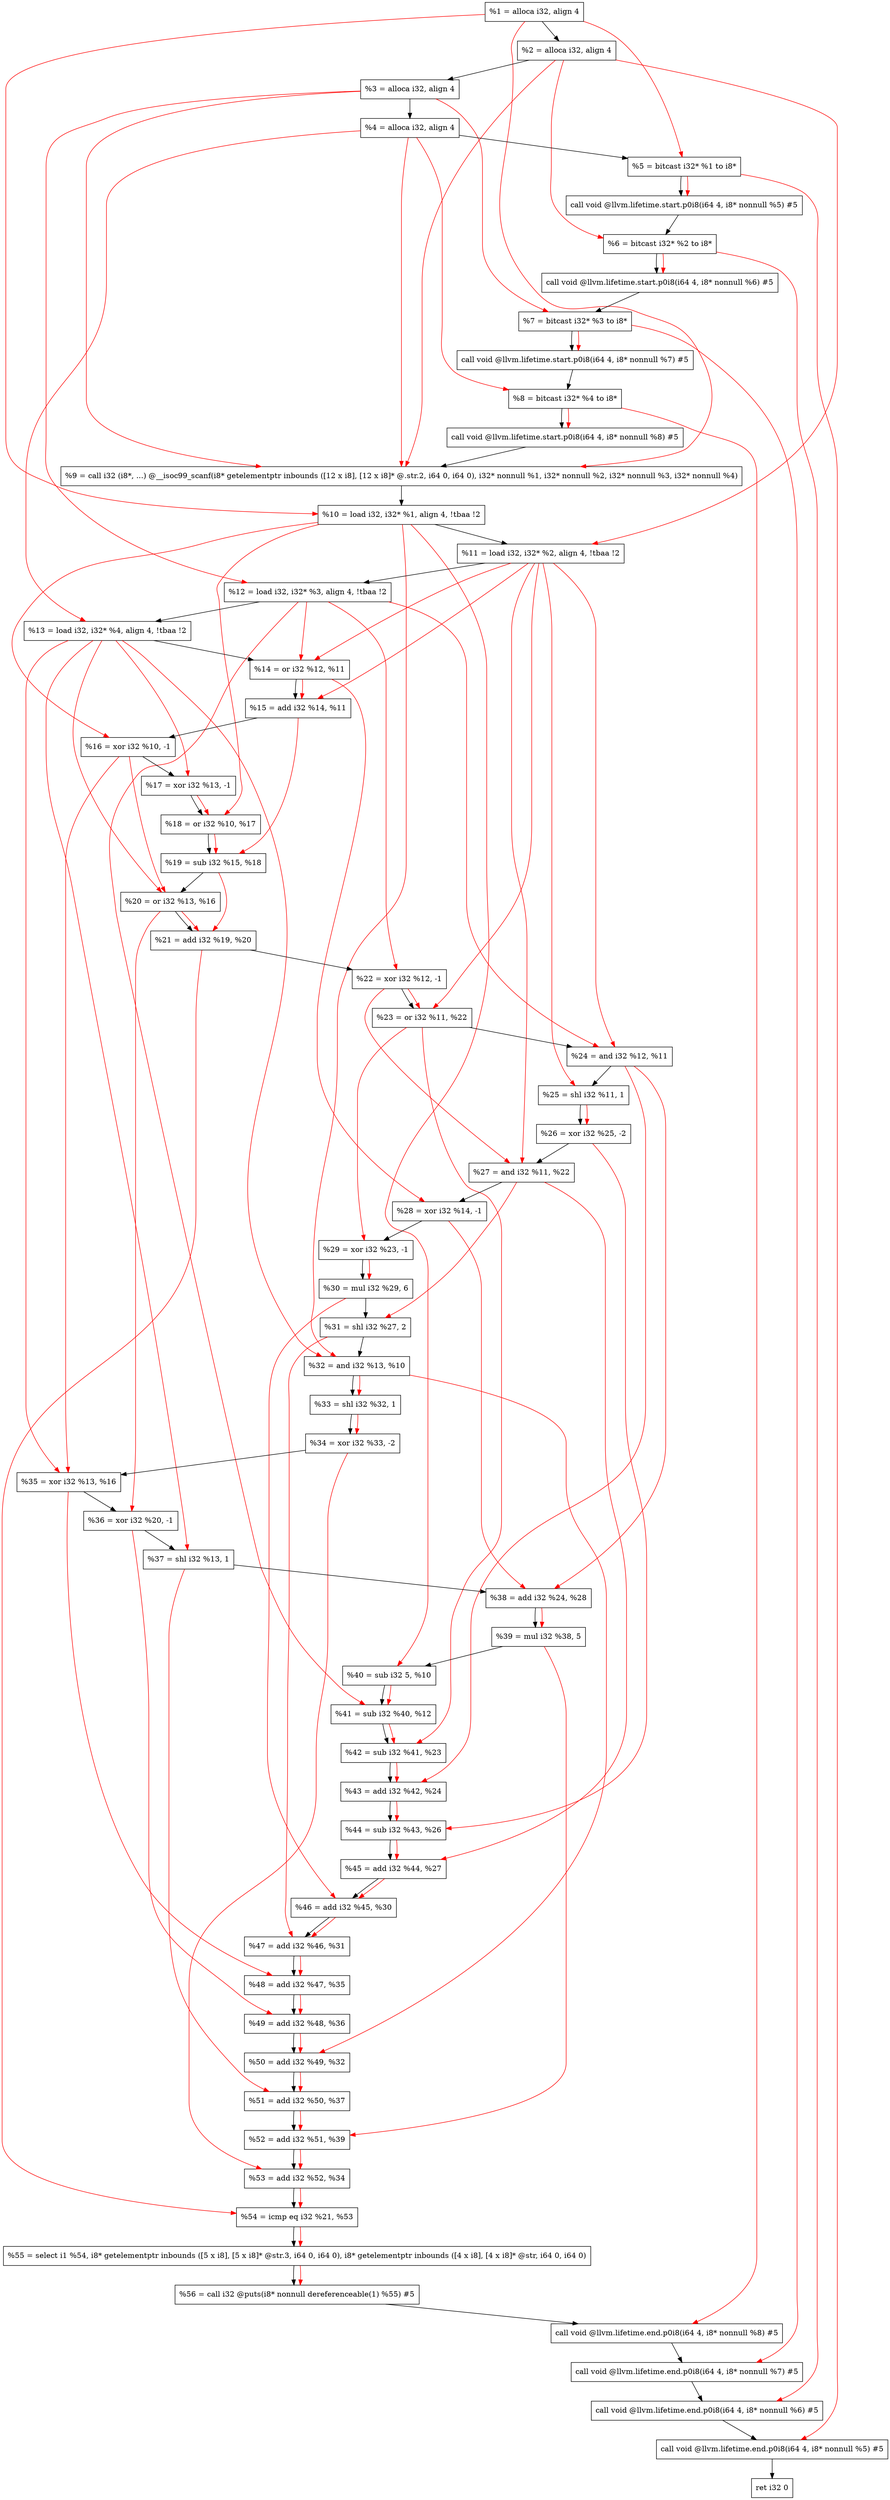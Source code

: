 digraph "DFG for'main' function" {
	Node0x115ac88[shape=record, label="  %1 = alloca i32, align 4"];
	Node0x115ad08[shape=record, label="  %2 = alloca i32, align 4"];
	Node0x115ad98[shape=record, label="  %3 = alloca i32, align 4"];
	Node0x115adf8[shape=record, label="  %4 = alloca i32, align 4"];
	Node0x115aea8[shape=record, label="  %5 = bitcast i32* %1 to i8*"];
	Node0x115b2d8[shape=record, label="  call void @llvm.lifetime.start.p0i8(i64 4, i8* nonnull %5) #5"];
	Node0x115b3b8[shape=record, label="  %6 = bitcast i32* %2 to i8*"];
	Node0x115b4b8[shape=record, label="  call void @llvm.lifetime.start.p0i8(i64 4, i8* nonnull %6) #5"];
	Node0x115b578[shape=record, label="  %7 = bitcast i32* %3 to i8*"];
	Node0x115b628[shape=record, label="  call void @llvm.lifetime.start.p0i8(i64 4, i8* nonnull %7) #5"];
	Node0x115b6e8[shape=record, label="  %8 = bitcast i32* %4 to i8*"];
	Node0x115b798[shape=record, label="  call void @llvm.lifetime.start.p0i8(i64 4, i8* nonnull %8) #5"];
	Node0x1155b70[shape=record, label="  %9 = call i32 (i8*, ...) @__isoc99_scanf(i8* getelementptr inbounds ([12 x i8], [12 x i8]* @.str.2, i64 0, i64 0), i32* nonnull %1, i32* nonnull %2, i32* nonnull %3, i32* nonnull %4)"];
	Node0x115b998[shape=record, label="  %10 = load i32, i32* %1, align 4, !tbaa !2"];
	Node0x115c908[shape=record, label="  %11 = load i32, i32* %2, align 4, !tbaa !2"];
	Node0x115cf78[shape=record, label="  %12 = load i32, i32* %3, align 4, !tbaa !2"];
	Node0x115cfd8[shape=record, label="  %13 = load i32, i32* %4, align 4, !tbaa !2"];
	Node0x115d050[shape=record, label="  %14 = or i32 %12, %11"];
	Node0x115d0c0[shape=record, label="  %15 = add i32 %14, %11"];
	Node0x115d130[shape=record, label="  %16 = xor i32 %10, -1"];
	Node0x115d1a0[shape=record, label="  %17 = xor i32 %13, -1"];
	Node0x115d210[shape=record, label="  %18 = or i32 %10, %17"];
	Node0x115d280[shape=record, label="  %19 = sub i32 %15, %18"];
	Node0x115d2f0[shape=record, label="  %20 = or i32 %13, %16"];
	Node0x115d360[shape=record, label="  %21 = add i32 %19, %20"];
	Node0x115d3d0[shape=record, label="  %22 = xor i32 %12, -1"];
	Node0x115d440[shape=record, label="  %23 = or i32 %11, %22"];
	Node0x115d4b0[shape=record, label="  %24 = and i32 %12, %11"];
	Node0x115d520[shape=record, label="  %25 = shl i32 %11, 1"];
	Node0x115d590[shape=record, label="  %26 = xor i32 %25, -2"];
	Node0x115d600[shape=record, label="  %27 = and i32 %11, %22"];
	Node0x115d670[shape=record, label="  %28 = xor i32 %14, -1"];
	Node0x115d6e0[shape=record, label="  %29 = xor i32 %23, -1"];
	Node0x115d750[shape=record, label="  %30 = mul i32 %29, 6"];
	Node0x115d7c0[shape=record, label="  %31 = shl i32 %27, 2"];
	Node0x115d830[shape=record, label="  %32 = and i32 %13, %10"];
	Node0x115d8a0[shape=record, label="  %33 = shl i32 %32, 1"];
	Node0x115d910[shape=record, label="  %34 = xor i32 %33, -2"];
	Node0x115d980[shape=record, label="  %35 = xor i32 %13, %16"];
	Node0x115d9f0[shape=record, label="  %36 = xor i32 %20, -1"];
	Node0x115da60[shape=record, label="  %37 = shl i32 %13, 1"];
	Node0x115dad0[shape=record, label="  %38 = add i32 %24, %28"];
	Node0x115db40[shape=record, label="  %39 = mul i32 %38, 5"];
	Node0x115dbb0[shape=record, label="  %40 = sub i32 5, %10"];
	Node0x115dc20[shape=record, label="  %41 = sub i32 %40, %12"];
	Node0x115dc90[shape=record, label="  %42 = sub i32 %41, %23"];
	Node0x115dd00[shape=record, label="  %43 = add i32 %42, %24"];
	Node0x115dd70[shape=record, label="  %44 = sub i32 %43, %26"];
	Node0x115dde0[shape=record, label="  %45 = add i32 %44, %27"];
	Node0x115de50[shape=record, label="  %46 = add i32 %45, %30"];
	Node0x115dec0[shape=record, label="  %47 = add i32 %46, %31"];
	Node0x115df30[shape=record, label="  %48 = add i32 %47, %35"];
	Node0x115dfa0[shape=record, label="  %49 = add i32 %48, %36"];
	Node0x115e010[shape=record, label="  %50 = add i32 %49, %32"];
	Node0x115e080[shape=record, label="  %51 = add i32 %50, %37"];
	Node0x115e0f0[shape=record, label="  %52 = add i32 %51, %39"];
	Node0x115e160[shape=record, label="  %53 = add i32 %52, %34"];
	Node0x115e1d0[shape=record, label="  %54 = icmp eq i32 %21, %53"];
	Node0x10fa8b8[shape=record, label="  %55 = select i1 %54, i8* getelementptr inbounds ([5 x i8], [5 x i8]* @str.3, i64 0, i64 0), i8* getelementptr inbounds ([4 x i8], [4 x i8]* @str, i64 0, i64 0)"];
	Node0x115e260[shape=record, label="  %56 = call i32 @puts(i8* nonnull dereferenceable(1) %55) #5"];
	Node0x115e508[shape=record, label="  call void @llvm.lifetime.end.p0i8(i64 4, i8* nonnull %8) #5"];
	Node0x115e668[shape=record, label="  call void @llvm.lifetime.end.p0i8(i64 4, i8* nonnull %7) #5"];
	Node0x115e778[shape=record, label="  call void @llvm.lifetime.end.p0i8(i64 4, i8* nonnull %6) #5"];
	Node0x115e888[shape=record, label="  call void @llvm.lifetime.end.p0i8(i64 4, i8* nonnull %5) #5"];
	Node0x115e948[shape=record, label="  ret i32 0"];
	Node0x115ac88 -> Node0x115ad08;
	Node0x115ad08 -> Node0x115ad98;
	Node0x115ad98 -> Node0x115adf8;
	Node0x115adf8 -> Node0x115aea8;
	Node0x115aea8 -> Node0x115b2d8;
	Node0x115b2d8 -> Node0x115b3b8;
	Node0x115b3b8 -> Node0x115b4b8;
	Node0x115b4b8 -> Node0x115b578;
	Node0x115b578 -> Node0x115b628;
	Node0x115b628 -> Node0x115b6e8;
	Node0x115b6e8 -> Node0x115b798;
	Node0x115b798 -> Node0x1155b70;
	Node0x1155b70 -> Node0x115b998;
	Node0x115b998 -> Node0x115c908;
	Node0x115c908 -> Node0x115cf78;
	Node0x115cf78 -> Node0x115cfd8;
	Node0x115cfd8 -> Node0x115d050;
	Node0x115d050 -> Node0x115d0c0;
	Node0x115d0c0 -> Node0x115d130;
	Node0x115d130 -> Node0x115d1a0;
	Node0x115d1a0 -> Node0x115d210;
	Node0x115d210 -> Node0x115d280;
	Node0x115d280 -> Node0x115d2f0;
	Node0x115d2f0 -> Node0x115d360;
	Node0x115d360 -> Node0x115d3d0;
	Node0x115d3d0 -> Node0x115d440;
	Node0x115d440 -> Node0x115d4b0;
	Node0x115d4b0 -> Node0x115d520;
	Node0x115d520 -> Node0x115d590;
	Node0x115d590 -> Node0x115d600;
	Node0x115d600 -> Node0x115d670;
	Node0x115d670 -> Node0x115d6e0;
	Node0x115d6e0 -> Node0x115d750;
	Node0x115d750 -> Node0x115d7c0;
	Node0x115d7c0 -> Node0x115d830;
	Node0x115d830 -> Node0x115d8a0;
	Node0x115d8a0 -> Node0x115d910;
	Node0x115d910 -> Node0x115d980;
	Node0x115d980 -> Node0x115d9f0;
	Node0x115d9f0 -> Node0x115da60;
	Node0x115da60 -> Node0x115dad0;
	Node0x115dad0 -> Node0x115db40;
	Node0x115db40 -> Node0x115dbb0;
	Node0x115dbb0 -> Node0x115dc20;
	Node0x115dc20 -> Node0x115dc90;
	Node0x115dc90 -> Node0x115dd00;
	Node0x115dd00 -> Node0x115dd70;
	Node0x115dd70 -> Node0x115dde0;
	Node0x115dde0 -> Node0x115de50;
	Node0x115de50 -> Node0x115dec0;
	Node0x115dec0 -> Node0x115df30;
	Node0x115df30 -> Node0x115dfa0;
	Node0x115dfa0 -> Node0x115e010;
	Node0x115e010 -> Node0x115e080;
	Node0x115e080 -> Node0x115e0f0;
	Node0x115e0f0 -> Node0x115e160;
	Node0x115e160 -> Node0x115e1d0;
	Node0x115e1d0 -> Node0x10fa8b8;
	Node0x10fa8b8 -> Node0x115e260;
	Node0x115e260 -> Node0x115e508;
	Node0x115e508 -> Node0x115e668;
	Node0x115e668 -> Node0x115e778;
	Node0x115e778 -> Node0x115e888;
	Node0x115e888 -> Node0x115e948;
edge [color=red]
	Node0x115ac88 -> Node0x115aea8;
	Node0x115aea8 -> Node0x115b2d8;
	Node0x115ad08 -> Node0x115b3b8;
	Node0x115b3b8 -> Node0x115b4b8;
	Node0x115ad98 -> Node0x115b578;
	Node0x115b578 -> Node0x115b628;
	Node0x115adf8 -> Node0x115b6e8;
	Node0x115b6e8 -> Node0x115b798;
	Node0x115ac88 -> Node0x1155b70;
	Node0x115ad08 -> Node0x1155b70;
	Node0x115ad98 -> Node0x1155b70;
	Node0x115adf8 -> Node0x1155b70;
	Node0x115ac88 -> Node0x115b998;
	Node0x115ad08 -> Node0x115c908;
	Node0x115ad98 -> Node0x115cf78;
	Node0x115adf8 -> Node0x115cfd8;
	Node0x115cf78 -> Node0x115d050;
	Node0x115c908 -> Node0x115d050;
	Node0x115d050 -> Node0x115d0c0;
	Node0x115c908 -> Node0x115d0c0;
	Node0x115b998 -> Node0x115d130;
	Node0x115cfd8 -> Node0x115d1a0;
	Node0x115b998 -> Node0x115d210;
	Node0x115d1a0 -> Node0x115d210;
	Node0x115d0c0 -> Node0x115d280;
	Node0x115d210 -> Node0x115d280;
	Node0x115cfd8 -> Node0x115d2f0;
	Node0x115d130 -> Node0x115d2f0;
	Node0x115d280 -> Node0x115d360;
	Node0x115d2f0 -> Node0x115d360;
	Node0x115cf78 -> Node0x115d3d0;
	Node0x115c908 -> Node0x115d440;
	Node0x115d3d0 -> Node0x115d440;
	Node0x115cf78 -> Node0x115d4b0;
	Node0x115c908 -> Node0x115d4b0;
	Node0x115c908 -> Node0x115d520;
	Node0x115d520 -> Node0x115d590;
	Node0x115c908 -> Node0x115d600;
	Node0x115d3d0 -> Node0x115d600;
	Node0x115d050 -> Node0x115d670;
	Node0x115d440 -> Node0x115d6e0;
	Node0x115d6e0 -> Node0x115d750;
	Node0x115d600 -> Node0x115d7c0;
	Node0x115cfd8 -> Node0x115d830;
	Node0x115b998 -> Node0x115d830;
	Node0x115d830 -> Node0x115d8a0;
	Node0x115d8a0 -> Node0x115d910;
	Node0x115cfd8 -> Node0x115d980;
	Node0x115d130 -> Node0x115d980;
	Node0x115d2f0 -> Node0x115d9f0;
	Node0x115cfd8 -> Node0x115da60;
	Node0x115d4b0 -> Node0x115dad0;
	Node0x115d670 -> Node0x115dad0;
	Node0x115dad0 -> Node0x115db40;
	Node0x115b998 -> Node0x115dbb0;
	Node0x115dbb0 -> Node0x115dc20;
	Node0x115cf78 -> Node0x115dc20;
	Node0x115dc20 -> Node0x115dc90;
	Node0x115d440 -> Node0x115dc90;
	Node0x115dc90 -> Node0x115dd00;
	Node0x115d4b0 -> Node0x115dd00;
	Node0x115dd00 -> Node0x115dd70;
	Node0x115d590 -> Node0x115dd70;
	Node0x115dd70 -> Node0x115dde0;
	Node0x115d600 -> Node0x115dde0;
	Node0x115dde0 -> Node0x115de50;
	Node0x115d750 -> Node0x115de50;
	Node0x115de50 -> Node0x115dec0;
	Node0x115d7c0 -> Node0x115dec0;
	Node0x115dec0 -> Node0x115df30;
	Node0x115d980 -> Node0x115df30;
	Node0x115df30 -> Node0x115dfa0;
	Node0x115d9f0 -> Node0x115dfa0;
	Node0x115dfa0 -> Node0x115e010;
	Node0x115d830 -> Node0x115e010;
	Node0x115e010 -> Node0x115e080;
	Node0x115da60 -> Node0x115e080;
	Node0x115e080 -> Node0x115e0f0;
	Node0x115db40 -> Node0x115e0f0;
	Node0x115e0f0 -> Node0x115e160;
	Node0x115d910 -> Node0x115e160;
	Node0x115d360 -> Node0x115e1d0;
	Node0x115e160 -> Node0x115e1d0;
	Node0x115e1d0 -> Node0x10fa8b8;
	Node0x10fa8b8 -> Node0x115e260;
	Node0x115b6e8 -> Node0x115e508;
	Node0x115b578 -> Node0x115e668;
	Node0x115b3b8 -> Node0x115e778;
	Node0x115aea8 -> Node0x115e888;
}
